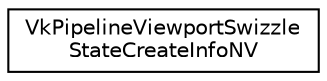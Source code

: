 digraph "Graphical Class Hierarchy"
{
 // LATEX_PDF_SIZE
  edge [fontname="Helvetica",fontsize="10",labelfontname="Helvetica",labelfontsize="10"];
  node [fontname="Helvetica",fontsize="10",shape=record];
  rankdir="LR";
  Node0 [label="VkPipelineViewportSwizzle\lStateCreateInfoNV",height=0.2,width=0.4,color="black", fillcolor="white", style="filled",URL="$db/dee/structVkPipelineViewportSwizzleStateCreateInfoNV.html",tooltip=" "];
}
